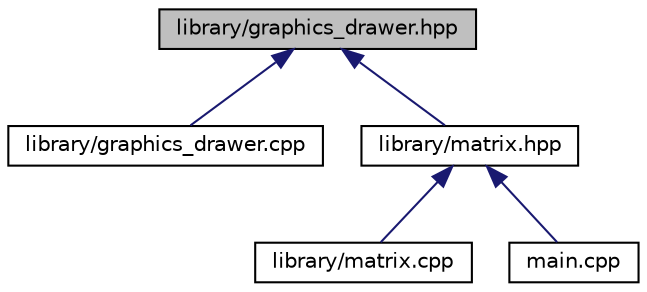 digraph "library/graphics_drawer.hpp"
{
  edge [fontname="Helvetica",fontsize="10",labelfontname="Helvetica",labelfontsize="10"];
  node [fontname="Helvetica",fontsize="10",shape=record];
  Node3 [label="library/graphics_drawer.hpp",height=0.2,width=0.4,color="black", fillcolor="grey75", style="filled", fontcolor="black"];
  Node3 -> Node4 [dir="back",color="midnightblue",fontsize="10",style="solid"];
  Node4 [label="library/graphics_drawer.cpp",height=0.2,width=0.4,color="black", fillcolor="white", style="filled",URL="$graphics__drawer_8cpp.html"];
  Node3 -> Node5 [dir="back",color="midnightblue",fontsize="10",style="solid"];
  Node5 [label="library/matrix.hpp",height=0.2,width=0.4,color="black", fillcolor="white", style="filled",URL="$matrix_8hpp.html",tooltip="Inherits graphics_drawer. Manages the matrix. "];
  Node5 -> Node6 [dir="back",color="midnightblue",fontsize="10",style="solid"];
  Node6 [label="library/matrix.cpp",height=0.2,width=0.4,color="black", fillcolor="white", style="filled",URL="$matrix_8cpp.html"];
  Node5 -> Node7 [dir="back",color="midnightblue",fontsize="10",style="solid"];
  Node7 [label="main.cpp",height=0.2,width=0.4,color="black", fillcolor="white", style="filled",URL="$main_8cpp.html"];
}
